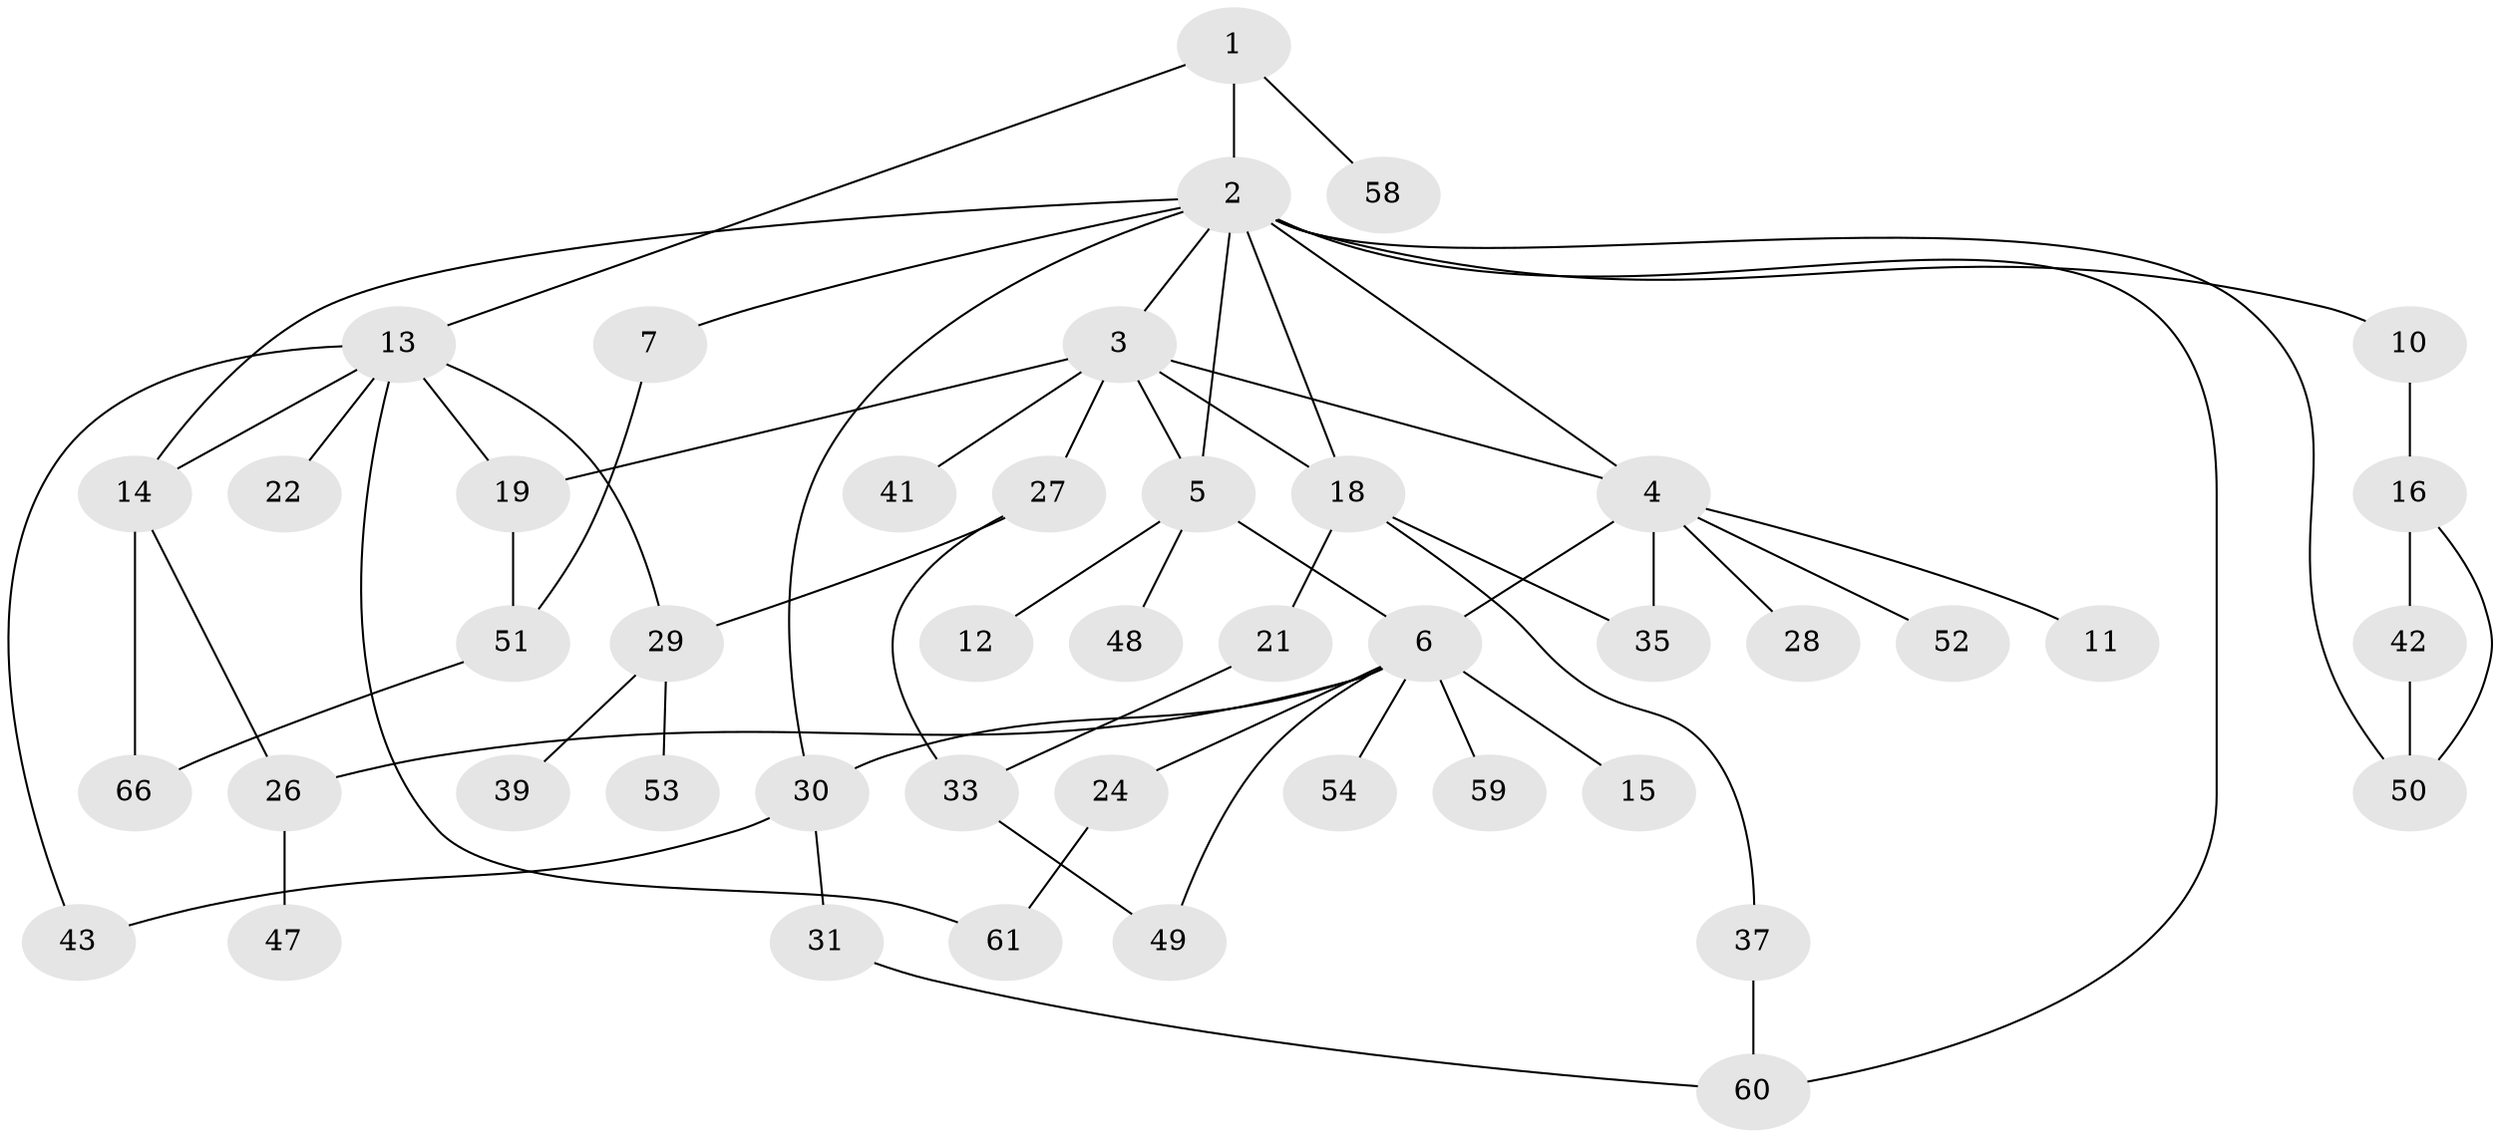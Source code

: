 // Generated by graph-tools (version 1.1) at 2025/23/03/03/25 07:23:33]
// undirected, 45 vertices, 64 edges
graph export_dot {
graph [start="1"]
  node [color=gray90,style=filled];
  1 [super="+32"];
  2 [super="+9"];
  3 [super="+17"];
  4 [super="+25"];
  5 [super="+8"];
  6 [super="+63"];
  7;
  10;
  11;
  12 [super="+36"];
  13 [super="+23"];
  14;
  15;
  16 [super="+55"];
  18 [super="+20"];
  19;
  21;
  22;
  24 [super="+44"];
  26 [super="+38"];
  27;
  28;
  29 [super="+34"];
  30 [super="+45"];
  31 [super="+40"];
  33 [super="+64"];
  35;
  37;
  39;
  41;
  42 [super="+46"];
  43 [super="+62"];
  47;
  48 [super="+57"];
  49;
  50 [super="+56"];
  51 [super="+67"];
  52;
  53;
  54;
  58;
  59;
  60;
  61 [super="+65"];
  66;
  1 -- 2;
  1 -- 13;
  1 -- 58;
  2 -- 3;
  2 -- 7;
  2 -- 30;
  2 -- 60;
  2 -- 5;
  2 -- 14;
  2 -- 18;
  2 -- 10;
  2 -- 4;
  2 -- 50;
  3 -- 4;
  3 -- 5;
  3 -- 18;
  3 -- 27;
  3 -- 41;
  3 -- 19;
  4 -- 11;
  4 -- 6;
  4 -- 35;
  4 -- 52;
  4 -- 28;
  5 -- 6;
  5 -- 12;
  5 -- 48;
  6 -- 15;
  6 -- 24;
  6 -- 49;
  6 -- 54;
  6 -- 59;
  6 -- 30 [weight=2];
  6 -- 26;
  7 -- 51;
  10 -- 16;
  13 -- 14;
  13 -- 22;
  13 -- 29;
  13 -- 43;
  13 -- 19;
  13 -- 61;
  14 -- 26;
  14 -- 66;
  16 -- 42;
  16 -- 50;
  18 -- 37;
  18 -- 35;
  18 -- 21;
  19 -- 51;
  21 -- 33;
  24 -- 61;
  26 -- 47;
  27 -- 33;
  27 -- 29;
  29 -- 39;
  29 -- 53;
  30 -- 31;
  30 -- 43;
  31 -- 60;
  33 -- 49;
  37 -- 60;
  42 -- 50;
  51 -- 66;
}
